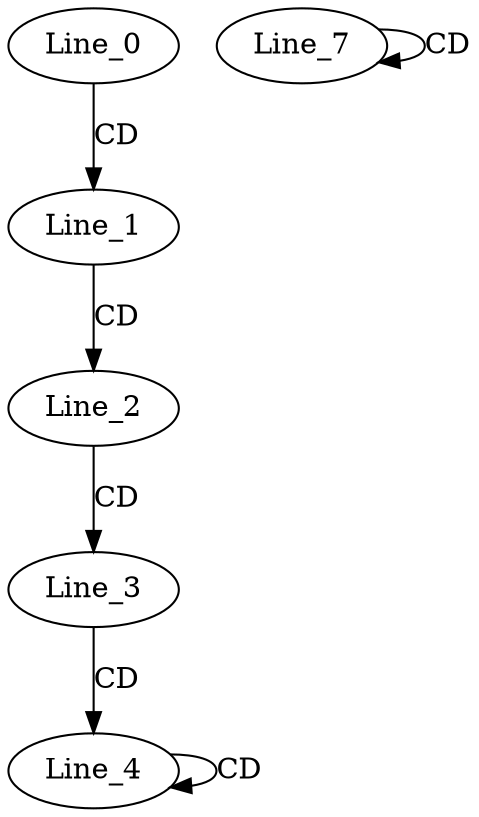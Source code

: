 digraph G {
  Line_0;
  Line_1;
  Line_2;
  Line_3;
  Line_4;
  Line_4;
  Line_7;
  Line_7;
  Line_0 -> Line_1 [ label="CD" ];
  Line_1 -> Line_2 [ label="CD" ];
  Line_2 -> Line_3 [ label="CD" ];
  Line_3 -> Line_4 [ label="CD" ];
  Line_4 -> Line_4 [ label="CD" ];
  Line_7 -> Line_7 [ label="CD" ];
}
